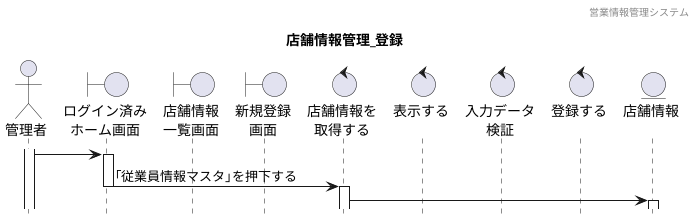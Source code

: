 @startuml sequence

hide footbox
header 営業情報管理システム
title 店舗情報管理_登録

' actor "" as 
actor "管理者" as a1
' boundary "" as
boundary "ログイン済み\nホーム画面" as b1
boundary "店舗情報\n一覧画面" as b2
boundary "新規登録\n画面" as b3
' control "" as 
control "店舗情報を\n取得する" as c1
control "表示する\n" as c2
control "入力データ\n検証" as c3
control "登録する\n" as c4
' entity "" as
entity "店舗情報\n" as e1

' ログイン済みホーム画面から一覧表示までのシーケンス
activate a1
a1 -> b1 : 
activate b1
b1 -> c1 : ｢従業員情報マスタ｣を押下する
deactivate
activate c1

c1 -> e1
activate e1


@enduml